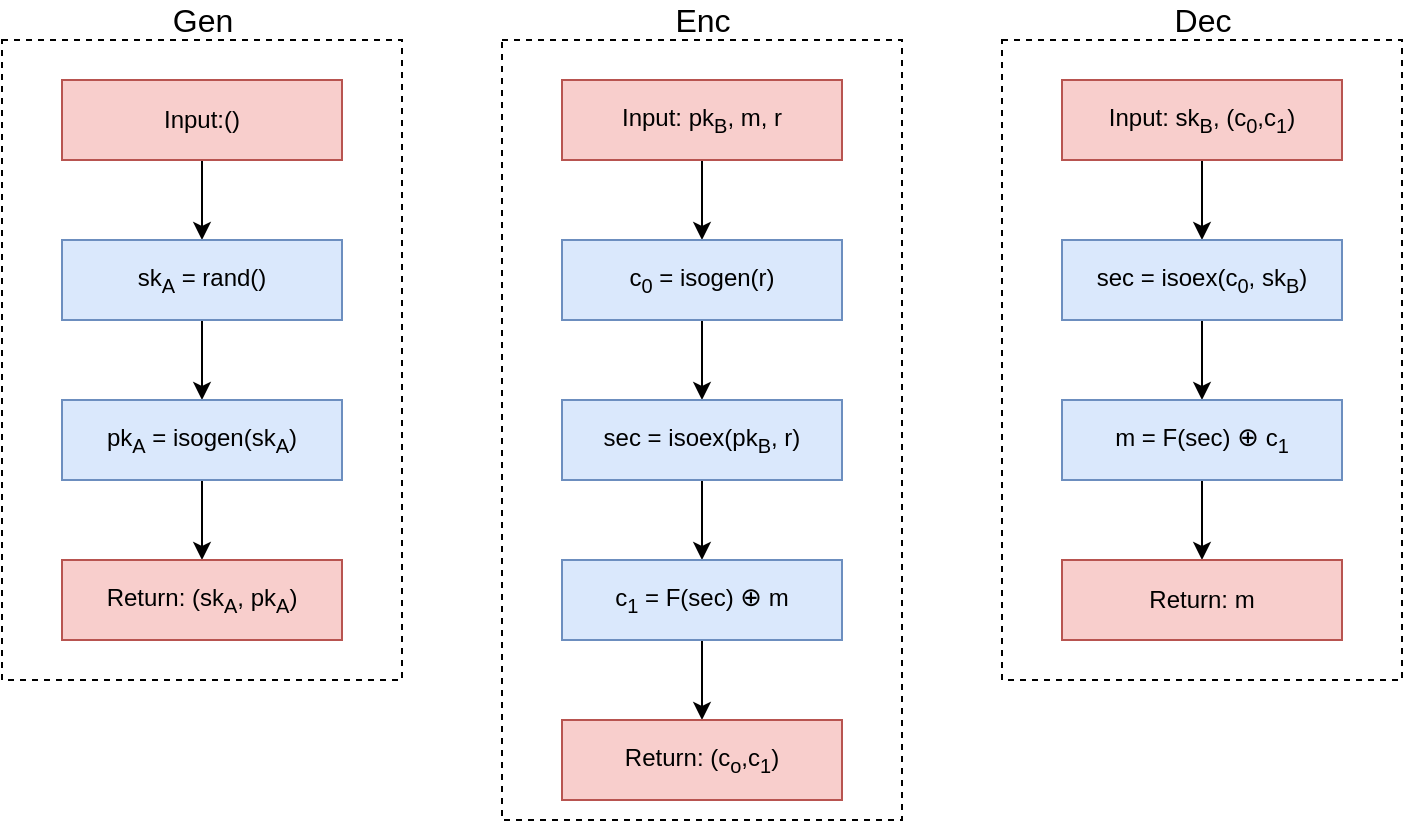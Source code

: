 <mxfile version="13.9.2" type="device"><diagram id="gWluHMcwGr6J5G6QVrIX" name="Page-1"><mxGraphModel dx="1087" dy="619" grid="1" gridSize="10" guides="1" tooltips="1" connect="1" arrows="1" fold="1" page="1" pageScale="1" pageWidth="850" pageHeight="1100" math="0" shadow="0"><root><mxCell id="0"/><mxCell id="1" parent="0"/><mxCell id="FyQ1PJD_2MNoaWZhzHo5-17" value="" style="rounded=0;whiteSpace=wrap;html=1;dashed=1;" parent="1" vertex="1"><mxGeometry x="120" y="60" width="200" height="320" as="geometry"/></mxCell><mxCell id="FyQ1PJD_2MNoaWZhzHo5-25" style="edgeStyle=orthogonalEdgeStyle;rounded=0;orthogonalLoop=1;jettySize=auto;html=1;exitX=0.5;exitY=1;exitDx=0;exitDy=0;entryX=0.5;entryY=0;entryDx=0;entryDy=0;fontSize=16;" parent="1" source="FyQ1PJD_2MNoaWZhzHo5-1" target="FyQ1PJD_2MNoaWZhzHo5-23" edge="1"><mxGeometry relative="1" as="geometry"/></mxCell><mxCell id="FyQ1PJD_2MNoaWZhzHo5-1" value="Input:()" style="rounded=0;whiteSpace=wrap;html=1;fillColor=#f8cecc;strokeColor=#b85450;" parent="1" vertex="1"><mxGeometry x="150" y="80" width="140" height="40" as="geometry"/></mxCell><mxCell id="FyQ1PJD_2MNoaWZhzHo5-19" value="&lt;div&gt;Gen&lt;/div&gt;" style="text;html=1;align=center;verticalAlign=middle;resizable=0;points=[];autosize=1;fontSize=16;" parent="1" vertex="1"><mxGeometry x="195" y="40" width="50" height="20" as="geometry"/></mxCell><mxCell id="FyQ1PJD_2MNoaWZhzHo5-27" style="edgeStyle=orthogonalEdgeStyle;rounded=0;orthogonalLoop=1;jettySize=auto;html=1;entryX=0.5;entryY=0;entryDx=0;entryDy=0;fontSize=16;" parent="1" source="FyQ1PJD_2MNoaWZhzHo5-23" target="FyQ1PJD_2MNoaWZhzHo5-26" edge="1"><mxGeometry relative="1" as="geometry"/></mxCell><mxCell id="FyQ1PJD_2MNoaWZhzHo5-23" value="sk&lt;sub&gt;A&lt;/sub&gt; = rand()" style="rounded=0;whiteSpace=wrap;html=1;fillColor=#dae8fc;strokeColor=#6c8ebf;" parent="1" vertex="1"><mxGeometry x="150" y="160" width="140" height="40" as="geometry"/></mxCell><mxCell id="FyQ1PJD_2MNoaWZhzHo5-29" style="edgeStyle=orthogonalEdgeStyle;rounded=0;orthogonalLoop=1;jettySize=auto;html=1;entryX=0.5;entryY=0;entryDx=0;entryDy=0;fontSize=16;" parent="1" source="FyQ1PJD_2MNoaWZhzHo5-26" target="FyQ1PJD_2MNoaWZhzHo5-28" edge="1"><mxGeometry relative="1" as="geometry"/></mxCell><mxCell id="FyQ1PJD_2MNoaWZhzHo5-26" value="pk&lt;sub&gt;A&lt;/sub&gt; = isogen(sk&lt;sub&gt;A&lt;/sub&gt;)" style="rounded=0;whiteSpace=wrap;html=1;fillColor=#dae8fc;strokeColor=#6c8ebf;" parent="1" vertex="1"><mxGeometry x="150" y="240" width="140" height="40" as="geometry"/></mxCell><mxCell id="FyQ1PJD_2MNoaWZhzHo5-28" value="Return: (sk&lt;sub&gt;A&lt;/sub&gt;, pk&lt;sub&gt;A&lt;/sub&gt;)" style="rounded=0;whiteSpace=wrap;html=1;fillColor=#f8cecc;strokeColor=#b85450;" parent="1" vertex="1"><mxGeometry x="150" y="320" width="140" height="40" as="geometry"/></mxCell><mxCell id="FyQ1PJD_2MNoaWZhzHo5-30" value="" style="rounded=0;whiteSpace=wrap;html=1;dashed=1;" parent="1" vertex="1"><mxGeometry x="370" y="60" width="200" height="390" as="geometry"/></mxCell><mxCell id="FyQ1PJD_2MNoaWZhzHo5-31" style="edgeStyle=orthogonalEdgeStyle;rounded=0;orthogonalLoop=1;jettySize=auto;html=1;exitX=0.5;exitY=1;exitDx=0;exitDy=0;entryX=0.5;entryY=0;entryDx=0;entryDy=0;fontSize=16;" parent="1" source="FyQ1PJD_2MNoaWZhzHo5-32" edge="1"><mxGeometry relative="1" as="geometry"><mxPoint x="470.0" y="160.0" as="targetPoint"/></mxGeometry></mxCell><mxCell id="FyQ1PJD_2MNoaWZhzHo5-32" value="Input: pk&lt;sub&gt;B&lt;/sub&gt;, m,&amp;nbsp;r" style="rounded=0;whiteSpace=wrap;html=1;fillColor=#f8cecc;strokeColor=#b85450;" parent="1" vertex="1"><mxGeometry x="400" y="80" width="140" height="40" as="geometry"/></mxCell><mxCell id="FyQ1PJD_2MNoaWZhzHo5-33" value="Enc" style="text;html=1;align=center;verticalAlign=middle;resizable=0;points=[];autosize=1;fontSize=16;" parent="1" vertex="1"><mxGeometry x="450" y="40" width="40" height="20" as="geometry"/></mxCell><mxCell id="FyQ1PJD_2MNoaWZhzHo5-36" style="edgeStyle=orthogonalEdgeStyle;rounded=0;orthogonalLoop=1;jettySize=auto;html=1;entryX=0.5;entryY=0;entryDx=0;entryDy=0;fontSize=16;" parent="1" source="FyQ1PJD_2MNoaWZhzHo5-37" edge="1"><mxGeometry relative="1" as="geometry"><mxPoint x="470" y="240" as="targetPoint"/></mxGeometry></mxCell><mxCell id="FyQ1PJD_2MNoaWZhzHo5-37" value="c&lt;sub&gt;0&lt;/sub&gt; = isogen(r)" style="rounded=0;whiteSpace=wrap;html=1;fillColor=#dae8fc;strokeColor=#6c8ebf;" parent="1" vertex="1"><mxGeometry x="400" y="160" width="140" height="40" as="geometry"/></mxCell><mxCell id="FyQ1PJD_2MNoaWZhzHo5-41" style="edgeStyle=orthogonalEdgeStyle;rounded=0;orthogonalLoop=1;jettySize=auto;html=1;entryX=0.5;entryY=0;entryDx=0;entryDy=0;fontSize=16;" parent="1" source="FyQ1PJD_2MNoaWZhzHo5-39" target="FyQ1PJD_2MNoaWZhzHo5-40" edge="1"><mxGeometry relative="1" as="geometry"/></mxCell><mxCell id="FyQ1PJD_2MNoaWZhzHo5-39" value="sec = isoex(pk&lt;sub&gt;B&lt;/sub&gt;, r)" style="rounded=0;whiteSpace=wrap;html=1;fillColor=#dae8fc;strokeColor=#6c8ebf;" parent="1" vertex="1"><mxGeometry x="400" y="240" width="140" height="40" as="geometry"/></mxCell><mxCell id="FyQ1PJD_2MNoaWZhzHo5-43" style="edgeStyle=orthogonalEdgeStyle;rounded=0;orthogonalLoop=1;jettySize=auto;html=1;entryX=0.5;entryY=0;entryDx=0;entryDy=0;fontSize=16;" parent="1" source="FyQ1PJD_2MNoaWZhzHo5-40" target="FyQ1PJD_2MNoaWZhzHo5-42" edge="1"><mxGeometry relative="1" as="geometry"/></mxCell><mxCell id="FyQ1PJD_2MNoaWZhzHo5-40" value="c&lt;sub&gt;1&lt;/sub&gt; = F(sec) &lt;font style=&quot;font-size: 13px&quot;&gt;&lt;span style=&quot;left: 738.659px ; top: 845.702px ; font-family: sans-serif&quot;&gt;⊕&lt;/span&gt;&lt;/font&gt; m" style="rounded=0;whiteSpace=wrap;html=1;fillColor=#dae8fc;strokeColor=#6c8ebf;" parent="1" vertex="1"><mxGeometry x="400" y="320" width="140" height="40" as="geometry"/></mxCell><mxCell id="FyQ1PJD_2MNoaWZhzHo5-42" value="Return: (c&lt;sub&gt;o&lt;/sub&gt;,c&lt;sub&gt;1&lt;/sub&gt;)" style="rounded=0;whiteSpace=wrap;html=1;fillColor=#f8cecc;strokeColor=#b85450;" parent="1" vertex="1"><mxGeometry x="400" y="400" width="140" height="40" as="geometry"/></mxCell><mxCell id="FyQ1PJD_2MNoaWZhzHo5-44" value="" style="rounded=0;whiteSpace=wrap;html=1;dashed=1;" parent="1" vertex="1"><mxGeometry x="620" y="60" width="200" height="320" as="geometry"/></mxCell><mxCell id="FyQ1PJD_2MNoaWZhzHo5-45" style="edgeStyle=orthogonalEdgeStyle;rounded=0;orthogonalLoop=1;jettySize=auto;html=1;exitX=0.5;exitY=1;exitDx=0;exitDy=0;entryX=0.5;entryY=0;entryDx=0;entryDy=0;fontSize=16;" parent="1" source="FyQ1PJD_2MNoaWZhzHo5-46" target="FyQ1PJD_2MNoaWZhzHo5-49" edge="1"><mxGeometry relative="1" as="geometry"/></mxCell><mxCell id="FyQ1PJD_2MNoaWZhzHo5-46" value="Input: sk&lt;sub&gt;B&lt;/sub&gt;, (c&lt;sub&gt;0&lt;/sub&gt;,c&lt;sub&gt;1&lt;/sub&gt;)" style="rounded=0;whiteSpace=wrap;html=1;fillColor=#f8cecc;strokeColor=#b85450;" parent="1" vertex="1"><mxGeometry x="650" y="80" width="140" height="40" as="geometry"/></mxCell><mxCell id="FyQ1PJD_2MNoaWZhzHo5-47" value="Dec" style="text;html=1;align=center;verticalAlign=middle;resizable=0;points=[];autosize=1;fontSize=16;" parent="1" vertex="1"><mxGeometry x="700" y="40" width="40" height="20" as="geometry"/></mxCell><mxCell id="FyQ1PJD_2MNoaWZhzHo5-48" style="edgeStyle=orthogonalEdgeStyle;rounded=0;orthogonalLoop=1;jettySize=auto;html=1;entryX=0.5;entryY=0;entryDx=0;entryDy=0;fontSize=16;" parent="1" source="FyQ1PJD_2MNoaWZhzHo5-49" target="FyQ1PJD_2MNoaWZhzHo5-51" edge="1"><mxGeometry relative="1" as="geometry"/></mxCell><mxCell id="FyQ1PJD_2MNoaWZhzHo5-49" value="sec = isoex(c&lt;sub&gt;0&lt;/sub&gt;, sk&lt;sub&gt;B&lt;/sub&gt;)" style="rounded=0;whiteSpace=wrap;html=1;fillColor=#dae8fc;strokeColor=#6c8ebf;" parent="1" vertex="1"><mxGeometry x="650" y="160" width="140" height="40" as="geometry"/></mxCell><mxCell id="FyQ1PJD_2MNoaWZhzHo5-50" style="edgeStyle=orthogonalEdgeStyle;rounded=0;orthogonalLoop=1;jettySize=auto;html=1;entryX=0.5;entryY=0;entryDx=0;entryDy=0;fontSize=16;" parent="1" source="FyQ1PJD_2MNoaWZhzHo5-51" edge="1"><mxGeometry relative="1" as="geometry"><mxPoint x="720" y="320" as="targetPoint"/></mxGeometry></mxCell><mxCell id="FyQ1PJD_2MNoaWZhzHo5-51" value="m = F(sec) &lt;font style=&quot;font-size: 13px&quot;&gt;&lt;span style=&quot;left: 738.659px ; top: 845.702px ; font-family: sans-serif&quot;&gt;⊕&lt;/span&gt;&lt;/font&gt; c&lt;sub&gt;1&lt;/sub&gt;" style="rounded=0;whiteSpace=wrap;html=1;fillColor=#dae8fc;strokeColor=#6c8ebf;" parent="1" vertex="1"><mxGeometry x="650" y="240" width="140" height="40" as="geometry"/></mxCell><mxCell id="FyQ1PJD_2MNoaWZhzHo5-56" value="Return: m" style="rounded=0;whiteSpace=wrap;html=1;fillColor=#f8cecc;strokeColor=#b85450;" parent="1" vertex="1"><mxGeometry x="650" y="320" width="140" height="40" as="geometry"/></mxCell></root></mxGraphModel></diagram></mxfile>